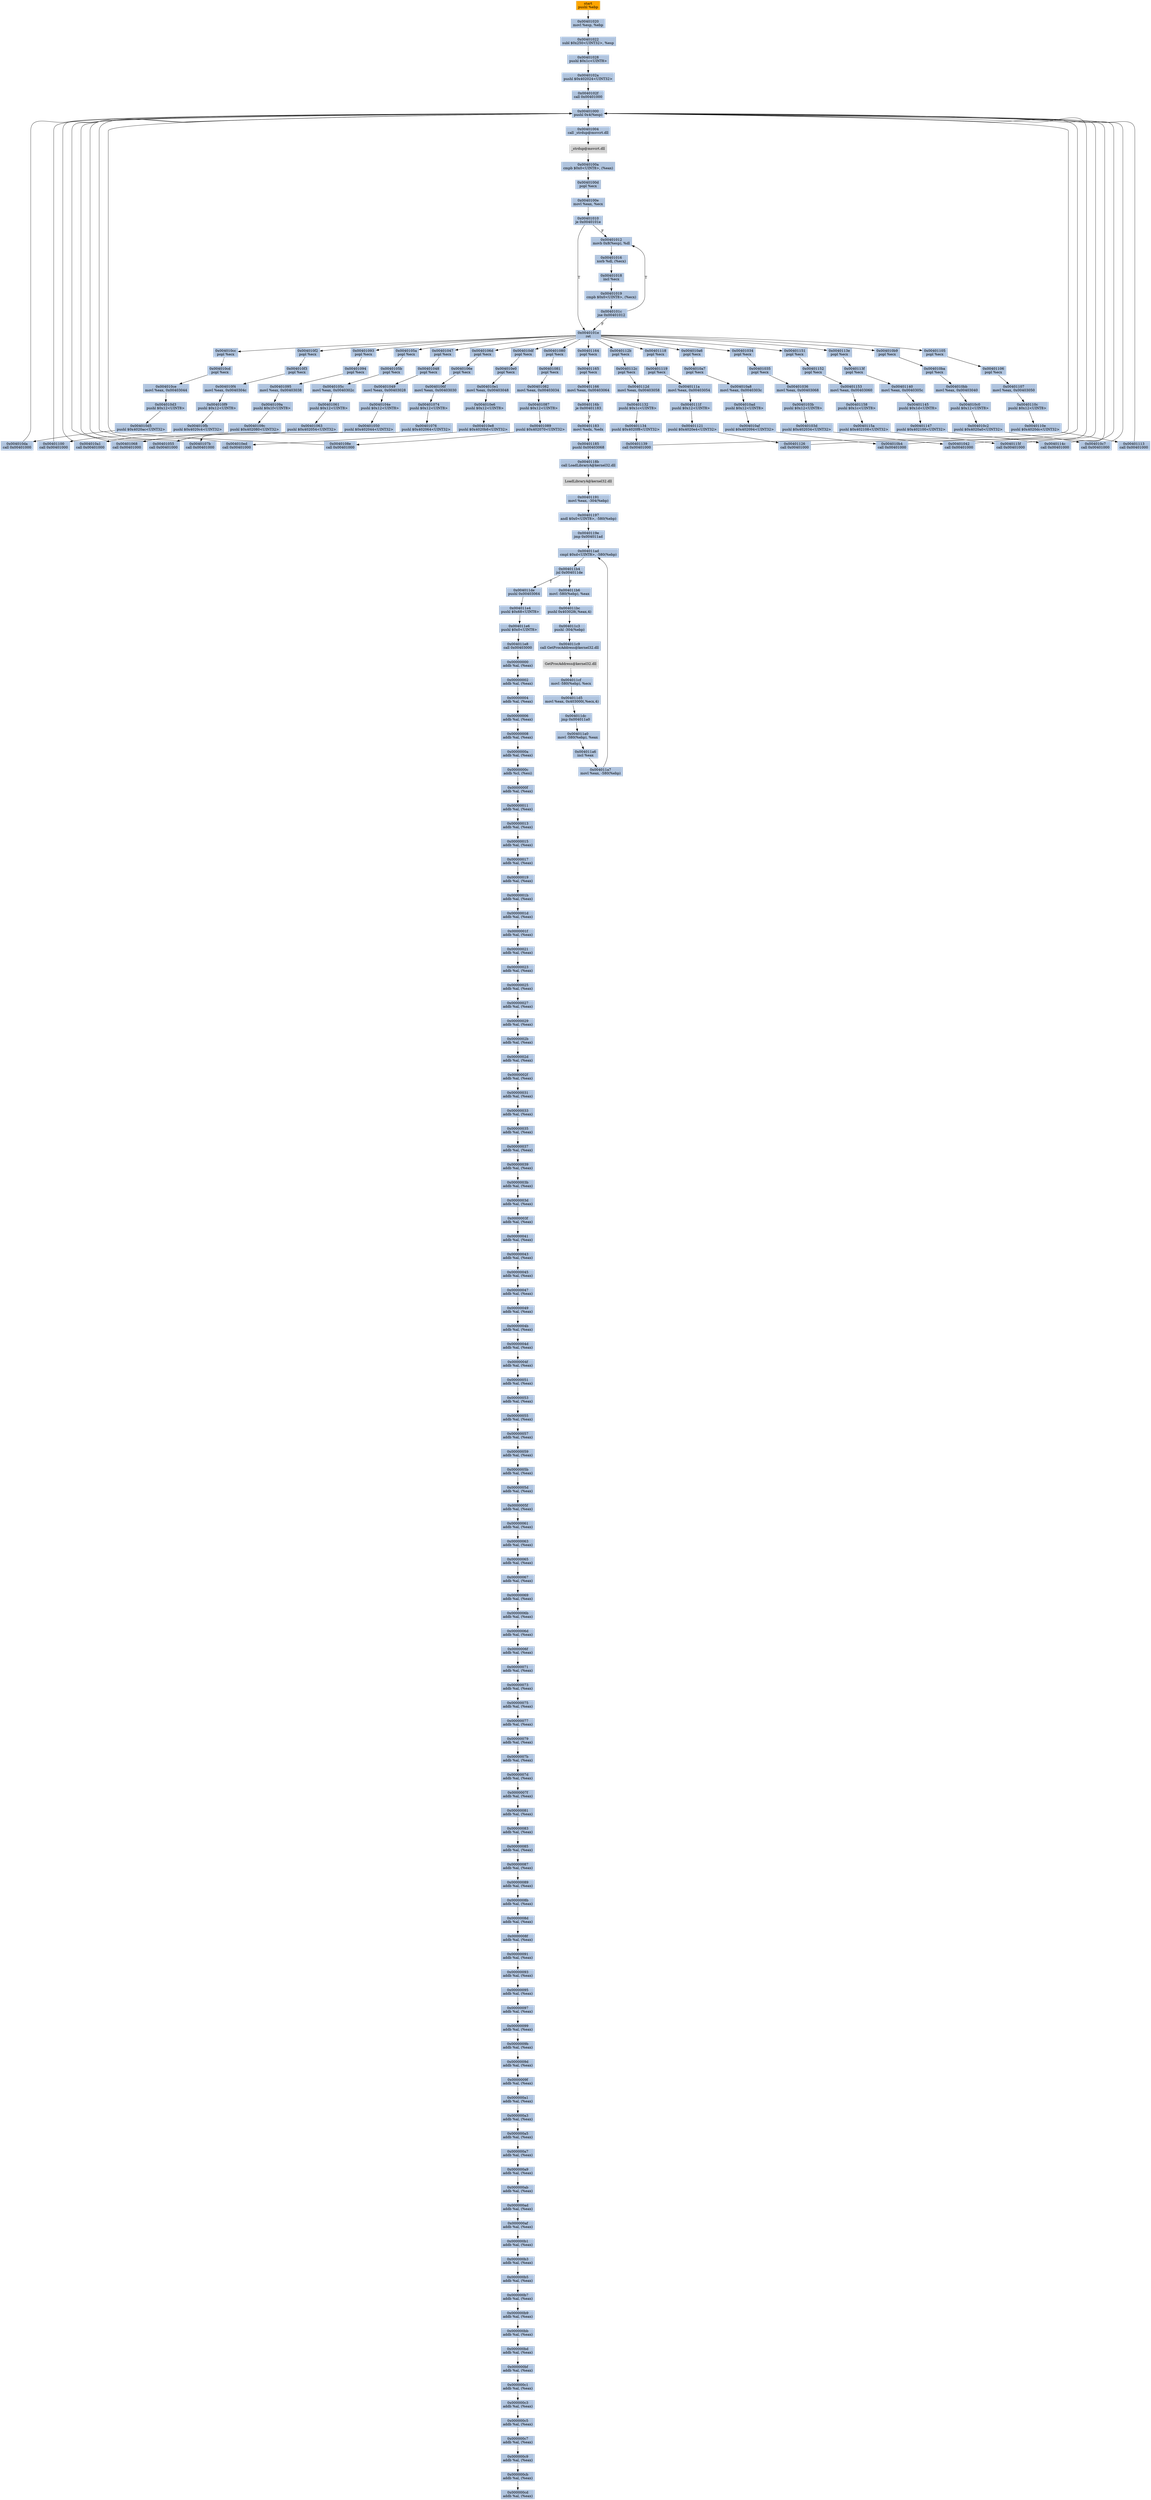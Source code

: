 digraph G {
node[shape=rectangle,style=filled,fillcolor=lightsteelblue,color=lightsteelblue]
bgcolor="transparent"
a0x0040101fpushl_ebp[label="start\npushl %ebp",color="lightgrey",fillcolor="orange"];
a0x00401020movl_esp_ebp[label="0x00401020\nmovl %esp, %ebp"];
a0x00401022subl_0x250UINT32_esp[label="0x00401022\nsubl $0x250<UINT32>, %esp"];
a0x00401028pushl_0x1cUINT8[label="0x00401028\npushl $0x1c<UINT8>"];
a0x0040102apushl_0x402024UINT32[label="0x0040102a\npushl $0x402024<UINT32>"];
a0x0040102fcall_0x00401000[label="0x0040102f\ncall 0x00401000"];
a0x00401000pushl_0x4esp_[label="0x00401000\npushl 0x4(%esp)"];
a0x00401004call__strdup_msvcrt_dll[label="0x00401004\ncall _strdup@msvcrt.dll"];
a_strdup_msvcrt_dll[label="_strdup@msvcrt.dll",color="lightgrey",fillcolor="lightgrey"];
a0x0040100acmpb_0x0UINT8_eax_[label="0x0040100a\ncmpb $0x0<UINT8>, (%eax)"];
a0x0040100dpopl_ecx[label="0x0040100d\npopl %ecx"];
a0x0040100emovl_eax_ecx[label="0x0040100e\nmovl %eax, %ecx"];
a0x00401010je_0x0040101e[label="0x00401010\nje 0x0040101e"];
a0x00401012movb_0x8esp__dl[label="0x00401012\nmovb 0x8(%esp), %dl"];
a0x0040101eret[label="0x0040101e\nret"];
a0x00401034popl_ecx[label="0x00401034\npopl %ecx"];
a0x00401035popl_ecx[label="0x00401035\npopl %ecx"];
a0x00401036movl_eax_0x00403068[label="0x00401036\nmovl %eax, 0x00403068"];
a0x0040103bpushl_0x12UINT8[label="0x0040103b\npushl $0x12<UINT8>"];
a0x0040103dpushl_0x402034UINT32[label="0x0040103d\npushl $0x402034<UINT32>"];
a0x00401042call_0x00401000[label="0x00401042\ncall 0x00401000"];
a0x00401047popl_ecx[label="0x00401047\npopl %ecx"];
a0x00401048popl_ecx[label="0x00401048\npopl %ecx"];
a0x00401049movl_eax_0x00403028[label="0x00401049\nmovl %eax, 0x00403028"];
a0x0040104epushl_0x12UINT8[label="0x0040104e\npushl $0x12<UINT8>"];
a0x00401050pushl_0x402044UINT32[label="0x00401050\npushl $0x402044<UINT32>"];
a0x00401055call_0x00401000[label="0x00401055\ncall 0x00401000"];
a0x0040105apopl_ecx[label="0x0040105a\npopl %ecx"];
a0x0040105bpopl_ecx[label="0x0040105b\npopl %ecx"];
a0x0040105cmovl_eax_0x0040302c[label="0x0040105c\nmovl %eax, 0x0040302c"];
a0x00401061pushl_0x12UINT8[label="0x00401061\npushl $0x12<UINT8>"];
a0x00401063pushl_0x402054UINT32[label="0x00401063\npushl $0x402054<UINT32>"];
a0x00401068call_0x00401000[label="0x00401068\ncall 0x00401000"];
a0x0040106dpopl_ecx[label="0x0040106d\npopl %ecx"];
a0x0040106epopl_ecx[label="0x0040106e\npopl %ecx"];
a0x0040106fmovl_eax_0x00403030[label="0x0040106f\nmovl %eax, 0x00403030"];
a0x00401074pushl_0x12UINT8[label="0x00401074\npushl $0x12<UINT8>"];
a0x00401076pushl_0x402064UINT32[label="0x00401076\npushl $0x402064<UINT32>"];
a0x0040107bcall_0x00401000[label="0x0040107b\ncall 0x00401000"];
a0x00401080popl_ecx[label="0x00401080\npopl %ecx"];
a0x00401081popl_ecx[label="0x00401081\npopl %ecx"];
a0x00401082movl_eax_0x00403034[label="0x00401082\nmovl %eax, 0x00403034"];
a0x00401087pushl_0x12UINT8[label="0x00401087\npushl $0x12<UINT8>"];
a0x00401089pushl_0x402070UINT32[label="0x00401089\npushl $0x402070<UINT32>"];
a0x0040108ecall_0x00401000[label="0x0040108e\ncall 0x00401000"];
a0x00401093popl_ecx[label="0x00401093\npopl %ecx"];
a0x00401094popl_ecx[label="0x00401094\npopl %ecx"];
a0x00401095movl_eax_0x00403038[label="0x00401095\nmovl %eax, 0x00403038"];
a0x0040109apushl_0x1fUINT8[label="0x0040109a\npushl $0x1f<UINT8>"];
a0x0040109cpushl_0x402080UINT32[label="0x0040109c\npushl $0x402080<UINT32>"];
a0x004010a1call_0x00401000[label="0x004010a1\ncall 0x00401000"];
a0x004010a6popl_ecx[label="0x004010a6\npopl %ecx"];
a0x004010a7popl_ecx[label="0x004010a7\npopl %ecx"];
a0x004010a8movl_eax_0x0040303c[label="0x004010a8\nmovl %eax, 0x0040303c"];
a0x004010adpushl_0x12UINT8[label="0x004010ad\npushl $0x12<UINT8>"];
a0x004010afpushl_0x402094UINT32[label="0x004010af\npushl $0x402094<UINT32>"];
a0x004010b4call_0x00401000[label="0x004010b4\ncall 0x00401000"];
a0x004010b9popl_ecx[label="0x004010b9\npopl %ecx"];
a0x004010bapopl_ecx[label="0x004010ba\npopl %ecx"];
a0x004010bbmovl_eax_0x00403040[label="0x004010bb\nmovl %eax, 0x00403040"];
a0x004010c0pushl_0x12UINT8[label="0x004010c0\npushl $0x12<UINT8>"];
a0x004010c2pushl_0x4020a0UINT32[label="0x004010c2\npushl $0x4020a0<UINT32>"];
a0x004010c7call_0x00401000[label="0x004010c7\ncall 0x00401000"];
a0x004010ccpopl_ecx[label="0x004010cc\npopl %ecx"];
a0x004010cdpopl_ecx[label="0x004010cd\npopl %ecx"];
a0x004010cemovl_eax_0x00403044[label="0x004010ce\nmovl %eax, 0x00403044"];
a0x004010d3pushl_0x12UINT8[label="0x004010d3\npushl $0x12<UINT8>"];
a0x004010d5pushl_0x4020acUINT32[label="0x004010d5\npushl $0x4020ac<UINT32>"];
a0x004010dacall_0x00401000[label="0x004010da\ncall 0x00401000"];
a0x004010dfpopl_ecx[label="0x004010df\npopl %ecx"];
a0x004010e0popl_ecx[label="0x004010e0\npopl %ecx"];
a0x004010e1movl_eax_0x00403048[label="0x004010e1\nmovl %eax, 0x00403048"];
a0x004010e6pushl_0x12UINT8[label="0x004010e6\npushl $0x12<UINT8>"];
a0x004010e8pushl_0x4020b8UINT32[label="0x004010e8\npushl $0x4020b8<UINT32>"];
a0x004010edcall_0x00401000[label="0x004010ed\ncall 0x00401000"];
a0x004010f2popl_ecx[label="0x004010f2\npopl %ecx"];
a0x004010f3popl_ecx[label="0x004010f3\npopl %ecx"];
a0x004010f4movl_eax_0x0040304c[label="0x004010f4\nmovl %eax, 0x0040304c"];
a0x004010f9pushl_0x12UINT8[label="0x004010f9\npushl $0x12<UINT8>"];
a0x004010fbpushl_0x4020c4UINT32[label="0x004010fb\npushl $0x4020c4<UINT32>"];
a0x00401100call_0x00401000[label="0x00401100\ncall 0x00401000"];
a0x00401105popl_ecx[label="0x00401105\npopl %ecx"];
a0x00401106popl_ecx[label="0x00401106\npopl %ecx"];
a0x00401107movl_eax_0x00403050[label="0x00401107\nmovl %eax, 0x00403050"];
a0x0040110cpushl_0x12UINT8[label="0x0040110c\npushl $0x12<UINT8>"];
a0x0040110epushl_0x4020dcUINT32[label="0x0040110e\npushl $0x4020dc<UINT32>"];
a0x00401113call_0x00401000[label="0x00401113\ncall 0x00401000"];
a0x00401118popl_ecx[label="0x00401118\npopl %ecx"];
a0x00401119popl_ecx[label="0x00401119\npopl %ecx"];
a0x0040111amovl_eax_0x00403054[label="0x0040111a\nmovl %eax, 0x00403054"];
a0x0040111fpushl_0x12UINT8[label="0x0040111f\npushl $0x12<UINT8>"];
a0x00401121pushl_0x4020e4UINT32[label="0x00401121\npushl $0x4020e4<UINT32>"];
a0x00401126call_0x00401000[label="0x00401126\ncall 0x00401000"];
a0x0040112bpopl_ecx[label="0x0040112b\npopl %ecx"];
a0x0040112cpopl_ecx[label="0x0040112c\npopl %ecx"];
a0x0040112dmovl_eax_0x00403058[label="0x0040112d\nmovl %eax, 0x00403058"];
a0x00401132pushl_0x1cUINT8[label="0x00401132\npushl $0x1c<UINT8>"];
a0x00401134pushl_0x4020f8UINT32[label="0x00401134\npushl $0x4020f8<UINT32>"];
a0x00401139call_0x00401000[label="0x00401139\ncall 0x00401000"];
a0x0040113epopl_ecx[label="0x0040113e\npopl %ecx"];
a0x0040113fpopl_ecx[label="0x0040113f\npopl %ecx"];
a0x00401140movl_eax_0x0040305c[label="0x00401140\nmovl %eax, 0x0040305c"];
a0x00401145pushl_0x1dUINT8[label="0x00401145\npushl $0x1d<UINT8>"];
a0x00401147pushl_0x402100UINT32[label="0x00401147\npushl $0x402100<UINT32>"];
a0x0040114ccall_0x00401000[label="0x0040114c\ncall 0x00401000"];
a0x00401151popl_ecx[label="0x00401151\npopl %ecx"];
a0x00401152popl_ecx[label="0x00401152\npopl %ecx"];
a0x00401153movl_eax_0x00403060[label="0x00401153\nmovl %eax, 0x00403060"];
a0x00401158pushl_0x1cUINT8[label="0x00401158\npushl $0x1c<UINT8>"];
a0x0040115apushl_0x402108UINT32[label="0x0040115a\npushl $0x402108<UINT32>"];
a0x0040115fcall_0x00401000[label="0x0040115f\ncall 0x00401000"];
a0x00401164popl_ecx[label="0x00401164\npopl %ecx"];
a0x00401165popl_ecx[label="0x00401165\npopl %ecx"];
a0x00401166movl_eax_0x00403064[label="0x00401166\nmovl %eax, 0x00403064"];
a0x0040116bje_0x00401183[label="0x0040116b\nje 0x00401183"];
a0x00401183movl_edx_edx[label="0x00401183\nmovl %edx, %edx"];
a0x00401185pushl_0x00403068[label="0x00401185\npushl 0x00403068"];
a0x0040118bcall_LoadLibraryA_kernel32_dll[label="0x0040118b\ncall LoadLibraryA@kernel32.dll"];
LoadLibraryA_kernel32_dll[label="LoadLibraryA@kernel32.dll",color="lightgrey",fillcolor="lightgrey"];
a0x00401191movl_eax__304ebp_[label="0x00401191\nmovl %eax, -304(%ebp)"];
a0x00401197andl_0x0UINT8__580ebp_[label="0x00401197\nandl $0x0<UINT8>, -580(%ebp)"];
a0x0040119ejmp_0x004011ad[label="0x0040119e\njmp 0x004011ad"];
a0x004011adcmpl_0xdUINT8__580ebp_[label="0x004011ad\ncmpl $0xd<UINT8>, -580(%ebp)"];
a0x004011b4jnl_0x004011de[label="0x004011b4\njnl 0x004011de"];
a0x004011b6movl__580ebp__eax[label="0x004011b6\nmovl -580(%ebp), %eax"];
a0x004011bcpushl_0x403028eax4_[label="0x004011bc\npushl 0x403028(,%eax,4)"];
a0x004011c3pushl__304ebp_[label="0x004011c3\npushl -304(%ebp)"];
a0x004011c9call_GetProcAddress_kernel32_dll[label="0x004011c9\ncall GetProcAddress@kernel32.dll"];
GetProcAddress_kernel32_dll[label="GetProcAddress@kernel32.dll",color="lightgrey",fillcolor="lightgrey"];
a0x004011cfmovl__580ebp__ecx[label="0x004011cf\nmovl -580(%ebp), %ecx"];
a0x004011d5movl_eax_0x403000ecx4_[label="0x004011d5\nmovl %eax, 0x403000(,%ecx,4)"];
a0x004011dcjmp_0x004011a0[label="0x004011dc\njmp 0x004011a0"];
a0x004011a0movl__580ebp__eax[label="0x004011a0\nmovl -580(%ebp), %eax"];
a0x004011a6incl_eax[label="0x004011a6\nincl %eax"];
a0x004011a7movl_eax__580ebp_[label="0x004011a7\nmovl %eax, -580(%ebp)"];
a0x004011depushl_0x00403064[label="0x004011de\npushl 0x00403064"];
a0x004011e4pushl_0x68UINT8[label="0x004011e4\npushl $0x68<UINT8>"];
a0x004011e6pushl_0x0UINT8[label="0x004011e6\npushl $0x0<UINT8>"];
a0x004011e8call_0x00403000[label="0x004011e8\ncall 0x00403000"];
a0x00000000addb_al_eax_[label="0x00000000\naddb %al, (%eax)"];
a0x00000002addb_al_eax_[label="0x00000002\naddb %al, (%eax)"];
a0x00000004addb_al_eax_[label="0x00000004\naddb %al, (%eax)"];
a0x00000006addb_al_eax_[label="0x00000006\naddb %al, (%eax)"];
a0x00000008addb_al_eax_[label="0x00000008\naddb %al, (%eax)"];
a0x0000000aaddb_al_eax_[label="0x0000000a\naddb %al, (%eax)"];
a0x0000000caddb_cl_esi_[label="0x0000000c\naddb %cl, (%esi)"];
a0x0000000faddb_al_eax_[label="0x0000000f\naddb %al, (%eax)"];
a0x00000011addb_al_eax_[label="0x00000011\naddb %al, (%eax)"];
a0x00000013addb_al_eax_[label="0x00000013\naddb %al, (%eax)"];
a0x00000015addb_al_eax_[label="0x00000015\naddb %al, (%eax)"];
a0x00000017addb_al_eax_[label="0x00000017\naddb %al, (%eax)"];
a0x00000019addb_al_eax_[label="0x00000019\naddb %al, (%eax)"];
a0x0000001baddb_al_eax_[label="0x0000001b\naddb %al, (%eax)"];
a0x0000001daddb_al_eax_[label="0x0000001d\naddb %al, (%eax)"];
a0x0000001faddb_al_eax_[label="0x0000001f\naddb %al, (%eax)"];
a0x00000021addb_al_eax_[label="0x00000021\naddb %al, (%eax)"];
a0x00000023addb_al_eax_[label="0x00000023\naddb %al, (%eax)"];
a0x00000025addb_al_eax_[label="0x00000025\naddb %al, (%eax)"];
a0x00000027addb_al_eax_[label="0x00000027\naddb %al, (%eax)"];
a0x00000029addb_al_eax_[label="0x00000029\naddb %al, (%eax)"];
a0x0000002baddb_al_eax_[label="0x0000002b\naddb %al, (%eax)"];
a0x0000002daddb_al_eax_[label="0x0000002d\naddb %al, (%eax)"];
a0x0000002faddb_al_eax_[label="0x0000002f\naddb %al, (%eax)"];
a0x00000031addb_al_eax_[label="0x00000031\naddb %al, (%eax)"];
a0x00000033addb_al_eax_[label="0x00000033\naddb %al, (%eax)"];
a0x00000035addb_al_eax_[label="0x00000035\naddb %al, (%eax)"];
a0x00000037addb_al_eax_[label="0x00000037\naddb %al, (%eax)"];
a0x00000039addb_al_eax_[label="0x00000039\naddb %al, (%eax)"];
a0x0000003baddb_al_eax_[label="0x0000003b\naddb %al, (%eax)"];
a0x0000003daddb_al_eax_[label="0x0000003d\naddb %al, (%eax)"];
a0x0000003faddb_al_eax_[label="0x0000003f\naddb %al, (%eax)"];
a0x00000041addb_al_eax_[label="0x00000041\naddb %al, (%eax)"];
a0x00000043addb_al_eax_[label="0x00000043\naddb %al, (%eax)"];
a0x00000045addb_al_eax_[label="0x00000045\naddb %al, (%eax)"];
a0x00000047addb_al_eax_[label="0x00000047\naddb %al, (%eax)"];
a0x00000049addb_al_eax_[label="0x00000049\naddb %al, (%eax)"];
a0x0000004baddb_al_eax_[label="0x0000004b\naddb %al, (%eax)"];
a0x0000004daddb_al_eax_[label="0x0000004d\naddb %al, (%eax)"];
a0x0000004faddb_al_eax_[label="0x0000004f\naddb %al, (%eax)"];
a0x00000051addb_al_eax_[label="0x00000051\naddb %al, (%eax)"];
a0x00000053addb_al_eax_[label="0x00000053\naddb %al, (%eax)"];
a0x00000055addb_al_eax_[label="0x00000055\naddb %al, (%eax)"];
a0x00000057addb_al_eax_[label="0x00000057\naddb %al, (%eax)"];
a0x00000059addb_al_eax_[label="0x00000059\naddb %al, (%eax)"];
a0x0000005baddb_al_eax_[label="0x0000005b\naddb %al, (%eax)"];
a0x0000005daddb_al_eax_[label="0x0000005d\naddb %al, (%eax)"];
a0x0000005faddb_al_eax_[label="0x0000005f\naddb %al, (%eax)"];
a0x00000061addb_al_eax_[label="0x00000061\naddb %al, (%eax)"];
a0x00000063addb_al_eax_[label="0x00000063\naddb %al, (%eax)"];
a0x00000065addb_al_eax_[label="0x00000065\naddb %al, (%eax)"];
a0x00000067addb_al_eax_[label="0x00000067\naddb %al, (%eax)"];
a0x00000069addb_al_eax_[label="0x00000069\naddb %al, (%eax)"];
a0x0000006baddb_al_eax_[label="0x0000006b\naddb %al, (%eax)"];
a0x0000006daddb_al_eax_[label="0x0000006d\naddb %al, (%eax)"];
a0x0000006faddb_al_eax_[label="0x0000006f\naddb %al, (%eax)"];
a0x00000071addb_al_eax_[label="0x00000071\naddb %al, (%eax)"];
a0x00000073addb_al_eax_[label="0x00000073\naddb %al, (%eax)"];
a0x00000075addb_al_eax_[label="0x00000075\naddb %al, (%eax)"];
a0x00000077addb_al_eax_[label="0x00000077\naddb %al, (%eax)"];
a0x00000079addb_al_eax_[label="0x00000079\naddb %al, (%eax)"];
a0x0000007baddb_al_eax_[label="0x0000007b\naddb %al, (%eax)"];
a0x0000007daddb_al_eax_[label="0x0000007d\naddb %al, (%eax)"];
a0x0000007faddb_al_eax_[label="0x0000007f\naddb %al, (%eax)"];
a0x00000081addb_al_eax_[label="0x00000081\naddb %al, (%eax)"];
a0x00000083addb_al_eax_[label="0x00000083\naddb %al, (%eax)"];
a0x00000085addb_al_eax_[label="0x00000085\naddb %al, (%eax)"];
a0x00000087addb_al_eax_[label="0x00000087\naddb %al, (%eax)"];
a0x00000089addb_al_eax_[label="0x00000089\naddb %al, (%eax)"];
a0x0000008baddb_al_eax_[label="0x0000008b\naddb %al, (%eax)"];
a0x0000008daddb_al_eax_[label="0x0000008d\naddb %al, (%eax)"];
a0x0000008faddb_al_eax_[label="0x0000008f\naddb %al, (%eax)"];
a0x00000091addb_al_eax_[label="0x00000091\naddb %al, (%eax)"];
a0x00000093addb_al_eax_[label="0x00000093\naddb %al, (%eax)"];
a0x00000095addb_al_eax_[label="0x00000095\naddb %al, (%eax)"];
a0x00000097addb_al_eax_[label="0x00000097\naddb %al, (%eax)"];
a0x00000099addb_al_eax_[label="0x00000099\naddb %al, (%eax)"];
a0x0000009baddb_al_eax_[label="0x0000009b\naddb %al, (%eax)"];
a0x0000009daddb_al_eax_[label="0x0000009d\naddb %al, (%eax)"];
a0x0000009faddb_al_eax_[label="0x0000009f\naddb %al, (%eax)"];
a0x000000a1addb_al_eax_[label="0x000000a1\naddb %al, (%eax)"];
a0x000000a3addb_al_eax_[label="0x000000a3\naddb %al, (%eax)"];
a0x000000a5addb_al_eax_[label="0x000000a5\naddb %al, (%eax)"];
a0x000000a7addb_al_eax_[label="0x000000a7\naddb %al, (%eax)"];
a0x000000a9addb_al_eax_[label="0x000000a9\naddb %al, (%eax)"];
a0x000000abaddb_al_eax_[label="0x000000ab\naddb %al, (%eax)"];
a0x000000adaddb_al_eax_[label="0x000000ad\naddb %al, (%eax)"];
a0x000000afaddb_al_eax_[label="0x000000af\naddb %al, (%eax)"];
a0x000000b1addb_al_eax_[label="0x000000b1\naddb %al, (%eax)"];
a0x000000b3addb_al_eax_[label="0x000000b3\naddb %al, (%eax)"];
a0x000000b5addb_al_eax_[label="0x000000b5\naddb %al, (%eax)"];
a0x000000b7addb_al_eax_[label="0x000000b7\naddb %al, (%eax)"];
a0x000000b9addb_al_eax_[label="0x000000b9\naddb %al, (%eax)"];
a0x000000bbaddb_al_eax_[label="0x000000bb\naddb %al, (%eax)"];
a0x000000bdaddb_al_eax_[label="0x000000bd\naddb %al, (%eax)"];
a0x000000bfaddb_al_eax_[label="0x000000bf\naddb %al, (%eax)"];
a0x000000c1addb_al_eax_[label="0x000000c1\naddb %al, (%eax)"];
a0x000000c3addb_al_eax_[label="0x000000c3\naddb %al, (%eax)"];
a0x000000c5addb_al_eax_[label="0x000000c5\naddb %al, (%eax)"];
a0x000000c7addb_al_eax_[label="0x000000c7\naddb %al, (%eax)"];
a0x000000c9addb_al_eax_[label="0x000000c9\naddb %al, (%eax)"];
a0x000000cbaddb_al_eax_[label="0x000000cb\naddb %al, (%eax)"];
a0x000000cdaddb_al_eax_[label="0x000000cd\naddb %al, (%eax)"];
a0x00401016xorb_dl_ecx_[label="0x00401016\nxorb %dl, (%ecx)"];
a0x00401018incl_ecx[label="0x00401018\nincl %ecx"];
a0x00401019cmpb_0x0UINT8_ecx_[label="0x00401019\ncmpb $0x0<UINT8>, (%ecx)"];
a0x0040101cjne_0x00401012[label="0x0040101c\njne 0x00401012"];
a0x0040101fpushl_ebp -> a0x00401020movl_esp_ebp [color="#000000"];
a0x00401020movl_esp_ebp -> a0x00401022subl_0x250UINT32_esp [color="#000000"];
a0x00401022subl_0x250UINT32_esp -> a0x00401028pushl_0x1cUINT8 [color="#000000"];
a0x00401028pushl_0x1cUINT8 -> a0x0040102apushl_0x402024UINT32 [color="#000000"];
a0x0040102apushl_0x402024UINT32 -> a0x0040102fcall_0x00401000 [color="#000000"];
a0x0040102fcall_0x00401000 -> a0x00401000pushl_0x4esp_ [color="#000000"];
a0x00401000pushl_0x4esp_ -> a0x00401004call__strdup_msvcrt_dll [color="#000000"];
a0x00401004call__strdup_msvcrt_dll -> a_strdup_msvcrt_dll [color="#000000"];
a_strdup_msvcrt_dll -> a0x0040100acmpb_0x0UINT8_eax_ [color="#000000"];
a0x0040100acmpb_0x0UINT8_eax_ -> a0x0040100dpopl_ecx [color="#000000"];
a0x0040100dpopl_ecx -> a0x0040100emovl_eax_ecx [color="#000000"];
a0x0040100emovl_eax_ecx -> a0x00401010je_0x0040101e [color="#000000"];
a0x00401010je_0x0040101e -> a0x00401012movb_0x8esp__dl [color="#000000",label="F"];
a0x00401010je_0x0040101e -> a0x0040101eret [color="#000000",label="T"];
a0x0040101eret -> a0x00401034popl_ecx [color="#000000"];
a0x00401034popl_ecx -> a0x00401035popl_ecx [color="#000000"];
a0x00401035popl_ecx -> a0x00401036movl_eax_0x00403068 [color="#000000"];
a0x00401036movl_eax_0x00403068 -> a0x0040103bpushl_0x12UINT8 [color="#000000"];
a0x0040103bpushl_0x12UINT8 -> a0x0040103dpushl_0x402034UINT32 [color="#000000"];
a0x0040103dpushl_0x402034UINT32 -> a0x00401042call_0x00401000 [color="#000000"];
a0x00401042call_0x00401000 -> a0x00401000pushl_0x4esp_ [color="#000000"];
a0x0040101eret -> a0x00401047popl_ecx [color="#000000"];
a0x00401047popl_ecx -> a0x00401048popl_ecx [color="#000000"];
a0x00401048popl_ecx -> a0x00401049movl_eax_0x00403028 [color="#000000"];
a0x00401049movl_eax_0x00403028 -> a0x0040104epushl_0x12UINT8 [color="#000000"];
a0x0040104epushl_0x12UINT8 -> a0x00401050pushl_0x402044UINT32 [color="#000000"];
a0x00401050pushl_0x402044UINT32 -> a0x00401055call_0x00401000 [color="#000000"];
a0x00401055call_0x00401000 -> a0x00401000pushl_0x4esp_ [color="#000000"];
a0x0040101eret -> a0x0040105apopl_ecx [color="#000000"];
a0x0040105apopl_ecx -> a0x0040105bpopl_ecx [color="#000000"];
a0x0040105bpopl_ecx -> a0x0040105cmovl_eax_0x0040302c [color="#000000"];
a0x0040105cmovl_eax_0x0040302c -> a0x00401061pushl_0x12UINT8 [color="#000000"];
a0x00401061pushl_0x12UINT8 -> a0x00401063pushl_0x402054UINT32 [color="#000000"];
a0x00401063pushl_0x402054UINT32 -> a0x00401068call_0x00401000 [color="#000000"];
a0x00401068call_0x00401000 -> a0x00401000pushl_0x4esp_ [color="#000000"];
a0x0040101eret -> a0x0040106dpopl_ecx [color="#000000"];
a0x0040106dpopl_ecx -> a0x0040106epopl_ecx [color="#000000"];
a0x0040106epopl_ecx -> a0x0040106fmovl_eax_0x00403030 [color="#000000"];
a0x0040106fmovl_eax_0x00403030 -> a0x00401074pushl_0x12UINT8 [color="#000000"];
a0x00401074pushl_0x12UINT8 -> a0x00401076pushl_0x402064UINT32 [color="#000000"];
a0x00401076pushl_0x402064UINT32 -> a0x0040107bcall_0x00401000 [color="#000000"];
a0x0040107bcall_0x00401000 -> a0x00401000pushl_0x4esp_ [color="#000000"];
a0x0040101eret -> a0x00401080popl_ecx [color="#000000"];
a0x00401080popl_ecx -> a0x00401081popl_ecx [color="#000000"];
a0x00401081popl_ecx -> a0x00401082movl_eax_0x00403034 [color="#000000"];
a0x00401082movl_eax_0x00403034 -> a0x00401087pushl_0x12UINT8 [color="#000000"];
a0x00401087pushl_0x12UINT8 -> a0x00401089pushl_0x402070UINT32 [color="#000000"];
a0x00401089pushl_0x402070UINT32 -> a0x0040108ecall_0x00401000 [color="#000000"];
a0x0040108ecall_0x00401000 -> a0x00401000pushl_0x4esp_ [color="#000000"];
a0x0040101eret -> a0x00401093popl_ecx [color="#000000"];
a0x00401093popl_ecx -> a0x00401094popl_ecx [color="#000000"];
a0x00401094popl_ecx -> a0x00401095movl_eax_0x00403038 [color="#000000"];
a0x00401095movl_eax_0x00403038 -> a0x0040109apushl_0x1fUINT8 [color="#000000"];
a0x0040109apushl_0x1fUINT8 -> a0x0040109cpushl_0x402080UINT32 [color="#000000"];
a0x0040109cpushl_0x402080UINT32 -> a0x004010a1call_0x00401000 [color="#000000"];
a0x004010a1call_0x00401000 -> a0x00401000pushl_0x4esp_ [color="#000000"];
a0x0040101eret -> a0x004010a6popl_ecx [color="#000000"];
a0x004010a6popl_ecx -> a0x004010a7popl_ecx [color="#000000"];
a0x004010a7popl_ecx -> a0x004010a8movl_eax_0x0040303c [color="#000000"];
a0x004010a8movl_eax_0x0040303c -> a0x004010adpushl_0x12UINT8 [color="#000000"];
a0x004010adpushl_0x12UINT8 -> a0x004010afpushl_0x402094UINT32 [color="#000000"];
a0x004010afpushl_0x402094UINT32 -> a0x004010b4call_0x00401000 [color="#000000"];
a0x004010b4call_0x00401000 -> a0x00401000pushl_0x4esp_ [color="#000000"];
a0x0040101eret -> a0x004010b9popl_ecx [color="#000000"];
a0x004010b9popl_ecx -> a0x004010bapopl_ecx [color="#000000"];
a0x004010bapopl_ecx -> a0x004010bbmovl_eax_0x00403040 [color="#000000"];
a0x004010bbmovl_eax_0x00403040 -> a0x004010c0pushl_0x12UINT8 [color="#000000"];
a0x004010c0pushl_0x12UINT8 -> a0x004010c2pushl_0x4020a0UINT32 [color="#000000"];
a0x004010c2pushl_0x4020a0UINT32 -> a0x004010c7call_0x00401000 [color="#000000"];
a0x004010c7call_0x00401000 -> a0x00401000pushl_0x4esp_ [color="#000000"];
a0x0040101eret -> a0x004010ccpopl_ecx [color="#000000"];
a0x004010ccpopl_ecx -> a0x004010cdpopl_ecx [color="#000000"];
a0x004010cdpopl_ecx -> a0x004010cemovl_eax_0x00403044 [color="#000000"];
a0x004010cemovl_eax_0x00403044 -> a0x004010d3pushl_0x12UINT8 [color="#000000"];
a0x004010d3pushl_0x12UINT8 -> a0x004010d5pushl_0x4020acUINT32 [color="#000000"];
a0x004010d5pushl_0x4020acUINT32 -> a0x004010dacall_0x00401000 [color="#000000"];
a0x004010dacall_0x00401000 -> a0x00401000pushl_0x4esp_ [color="#000000"];
a0x0040101eret -> a0x004010dfpopl_ecx [color="#000000"];
a0x004010dfpopl_ecx -> a0x004010e0popl_ecx [color="#000000"];
a0x004010e0popl_ecx -> a0x004010e1movl_eax_0x00403048 [color="#000000"];
a0x004010e1movl_eax_0x00403048 -> a0x004010e6pushl_0x12UINT8 [color="#000000"];
a0x004010e6pushl_0x12UINT8 -> a0x004010e8pushl_0x4020b8UINT32 [color="#000000"];
a0x004010e8pushl_0x4020b8UINT32 -> a0x004010edcall_0x00401000 [color="#000000"];
a0x004010edcall_0x00401000 -> a0x00401000pushl_0x4esp_ [color="#000000"];
a0x0040101eret -> a0x004010f2popl_ecx [color="#000000"];
a0x004010f2popl_ecx -> a0x004010f3popl_ecx [color="#000000"];
a0x004010f3popl_ecx -> a0x004010f4movl_eax_0x0040304c [color="#000000"];
a0x004010f4movl_eax_0x0040304c -> a0x004010f9pushl_0x12UINT8 [color="#000000"];
a0x004010f9pushl_0x12UINT8 -> a0x004010fbpushl_0x4020c4UINT32 [color="#000000"];
a0x004010fbpushl_0x4020c4UINT32 -> a0x00401100call_0x00401000 [color="#000000"];
a0x00401100call_0x00401000 -> a0x00401000pushl_0x4esp_ [color="#000000"];
a0x0040101eret -> a0x00401105popl_ecx [color="#000000"];
a0x00401105popl_ecx -> a0x00401106popl_ecx [color="#000000"];
a0x00401106popl_ecx -> a0x00401107movl_eax_0x00403050 [color="#000000"];
a0x00401107movl_eax_0x00403050 -> a0x0040110cpushl_0x12UINT8 [color="#000000"];
a0x0040110cpushl_0x12UINT8 -> a0x0040110epushl_0x4020dcUINT32 [color="#000000"];
a0x0040110epushl_0x4020dcUINT32 -> a0x00401113call_0x00401000 [color="#000000"];
a0x00401113call_0x00401000 -> a0x00401000pushl_0x4esp_ [color="#000000"];
a0x0040101eret -> a0x00401118popl_ecx [color="#000000"];
a0x00401118popl_ecx -> a0x00401119popl_ecx [color="#000000"];
a0x00401119popl_ecx -> a0x0040111amovl_eax_0x00403054 [color="#000000"];
a0x0040111amovl_eax_0x00403054 -> a0x0040111fpushl_0x12UINT8 [color="#000000"];
a0x0040111fpushl_0x12UINT8 -> a0x00401121pushl_0x4020e4UINT32 [color="#000000"];
a0x00401121pushl_0x4020e4UINT32 -> a0x00401126call_0x00401000 [color="#000000"];
a0x00401126call_0x00401000 -> a0x00401000pushl_0x4esp_ [color="#000000"];
a0x0040101eret -> a0x0040112bpopl_ecx [color="#000000"];
a0x0040112bpopl_ecx -> a0x0040112cpopl_ecx [color="#000000"];
a0x0040112cpopl_ecx -> a0x0040112dmovl_eax_0x00403058 [color="#000000"];
a0x0040112dmovl_eax_0x00403058 -> a0x00401132pushl_0x1cUINT8 [color="#000000"];
a0x00401132pushl_0x1cUINT8 -> a0x00401134pushl_0x4020f8UINT32 [color="#000000"];
a0x00401134pushl_0x4020f8UINT32 -> a0x00401139call_0x00401000 [color="#000000"];
a0x00401139call_0x00401000 -> a0x00401000pushl_0x4esp_ [color="#000000"];
a0x0040101eret -> a0x0040113epopl_ecx [color="#000000"];
a0x0040113epopl_ecx -> a0x0040113fpopl_ecx [color="#000000"];
a0x0040113fpopl_ecx -> a0x00401140movl_eax_0x0040305c [color="#000000"];
a0x00401140movl_eax_0x0040305c -> a0x00401145pushl_0x1dUINT8 [color="#000000"];
a0x00401145pushl_0x1dUINT8 -> a0x00401147pushl_0x402100UINT32 [color="#000000"];
a0x00401147pushl_0x402100UINT32 -> a0x0040114ccall_0x00401000 [color="#000000"];
a0x0040114ccall_0x00401000 -> a0x00401000pushl_0x4esp_ [color="#000000"];
a0x0040101eret -> a0x00401151popl_ecx [color="#000000"];
a0x00401151popl_ecx -> a0x00401152popl_ecx [color="#000000"];
a0x00401152popl_ecx -> a0x00401153movl_eax_0x00403060 [color="#000000"];
a0x00401153movl_eax_0x00403060 -> a0x00401158pushl_0x1cUINT8 [color="#000000"];
a0x00401158pushl_0x1cUINT8 -> a0x0040115apushl_0x402108UINT32 [color="#000000"];
a0x0040115apushl_0x402108UINT32 -> a0x0040115fcall_0x00401000 [color="#000000"];
a0x0040115fcall_0x00401000 -> a0x00401000pushl_0x4esp_ [color="#000000"];
a0x0040101eret -> a0x00401164popl_ecx [color="#000000"];
a0x00401164popl_ecx -> a0x00401165popl_ecx [color="#000000"];
a0x00401165popl_ecx -> a0x00401166movl_eax_0x00403064 [color="#000000"];
a0x00401166movl_eax_0x00403064 -> a0x0040116bje_0x00401183 [color="#000000"];
a0x0040116bje_0x00401183 -> a0x00401183movl_edx_edx [color="#000000",label="T"];
a0x00401183movl_edx_edx -> a0x00401185pushl_0x00403068 [color="#000000"];
a0x00401185pushl_0x00403068 -> a0x0040118bcall_LoadLibraryA_kernel32_dll [color="#000000"];
a0x0040118bcall_LoadLibraryA_kernel32_dll -> LoadLibraryA_kernel32_dll [color="#000000"];
LoadLibraryA_kernel32_dll -> a0x00401191movl_eax__304ebp_ [color="#000000"];
a0x00401191movl_eax__304ebp_ -> a0x00401197andl_0x0UINT8__580ebp_ [color="#000000"];
a0x00401197andl_0x0UINT8__580ebp_ -> a0x0040119ejmp_0x004011ad [color="#000000"];
a0x0040119ejmp_0x004011ad -> a0x004011adcmpl_0xdUINT8__580ebp_ [color="#000000"];
a0x004011adcmpl_0xdUINT8__580ebp_ -> a0x004011b4jnl_0x004011de [color="#000000"];
a0x004011b4jnl_0x004011de -> a0x004011b6movl__580ebp__eax [color="#000000",label="F"];
a0x004011b6movl__580ebp__eax -> a0x004011bcpushl_0x403028eax4_ [color="#000000"];
a0x004011bcpushl_0x403028eax4_ -> a0x004011c3pushl__304ebp_ [color="#000000"];
a0x004011c3pushl__304ebp_ -> a0x004011c9call_GetProcAddress_kernel32_dll [color="#000000"];
a0x004011c9call_GetProcAddress_kernel32_dll -> GetProcAddress_kernel32_dll [color="#000000"];
GetProcAddress_kernel32_dll -> a0x004011cfmovl__580ebp__ecx [color="#000000"];
a0x004011cfmovl__580ebp__ecx -> a0x004011d5movl_eax_0x403000ecx4_ [color="#000000"];
a0x004011d5movl_eax_0x403000ecx4_ -> a0x004011dcjmp_0x004011a0 [color="#000000"];
a0x004011dcjmp_0x004011a0 -> a0x004011a0movl__580ebp__eax [color="#000000"];
a0x004011a0movl__580ebp__eax -> a0x004011a6incl_eax [color="#000000"];
a0x004011a6incl_eax -> a0x004011a7movl_eax__580ebp_ [color="#000000"];
a0x004011a7movl_eax__580ebp_ -> a0x004011adcmpl_0xdUINT8__580ebp_ [color="#000000"];
a0x004011b4jnl_0x004011de -> a0x004011depushl_0x00403064 [color="#000000",label="T"];
a0x004011depushl_0x00403064 -> a0x004011e4pushl_0x68UINT8 [color="#000000"];
a0x004011e4pushl_0x68UINT8 -> a0x004011e6pushl_0x0UINT8 [color="#000000"];
a0x004011e6pushl_0x0UINT8 -> a0x004011e8call_0x00403000 [color="#000000"];
a0x004011e8call_0x00403000 -> a0x00000000addb_al_eax_ [color="#000000"];
a0x00000000addb_al_eax_ -> a0x00000002addb_al_eax_ [color="#000000"];
a0x00000002addb_al_eax_ -> a0x00000004addb_al_eax_ [color="#000000"];
a0x00000004addb_al_eax_ -> a0x00000006addb_al_eax_ [color="#000000"];
a0x00000006addb_al_eax_ -> a0x00000008addb_al_eax_ [color="#000000"];
a0x00000008addb_al_eax_ -> a0x0000000aaddb_al_eax_ [color="#000000"];
a0x0000000aaddb_al_eax_ -> a0x0000000caddb_cl_esi_ [color="#000000"];
a0x0000000caddb_cl_esi_ -> a0x0000000faddb_al_eax_ [color="#000000"];
a0x0000000faddb_al_eax_ -> a0x00000011addb_al_eax_ [color="#000000"];
a0x00000011addb_al_eax_ -> a0x00000013addb_al_eax_ [color="#000000"];
a0x00000013addb_al_eax_ -> a0x00000015addb_al_eax_ [color="#000000"];
a0x00000015addb_al_eax_ -> a0x00000017addb_al_eax_ [color="#000000"];
a0x00000017addb_al_eax_ -> a0x00000019addb_al_eax_ [color="#000000"];
a0x00000019addb_al_eax_ -> a0x0000001baddb_al_eax_ [color="#000000"];
a0x0000001baddb_al_eax_ -> a0x0000001daddb_al_eax_ [color="#000000"];
a0x0000001daddb_al_eax_ -> a0x0000001faddb_al_eax_ [color="#000000"];
a0x0000001faddb_al_eax_ -> a0x00000021addb_al_eax_ [color="#000000"];
a0x00000021addb_al_eax_ -> a0x00000023addb_al_eax_ [color="#000000"];
a0x00000023addb_al_eax_ -> a0x00000025addb_al_eax_ [color="#000000"];
a0x00000025addb_al_eax_ -> a0x00000027addb_al_eax_ [color="#000000"];
a0x00000027addb_al_eax_ -> a0x00000029addb_al_eax_ [color="#000000"];
a0x00000029addb_al_eax_ -> a0x0000002baddb_al_eax_ [color="#000000"];
a0x0000002baddb_al_eax_ -> a0x0000002daddb_al_eax_ [color="#000000"];
a0x0000002daddb_al_eax_ -> a0x0000002faddb_al_eax_ [color="#000000"];
a0x0000002faddb_al_eax_ -> a0x00000031addb_al_eax_ [color="#000000"];
a0x00000031addb_al_eax_ -> a0x00000033addb_al_eax_ [color="#000000"];
a0x00000033addb_al_eax_ -> a0x00000035addb_al_eax_ [color="#000000"];
a0x00000035addb_al_eax_ -> a0x00000037addb_al_eax_ [color="#000000"];
a0x00000037addb_al_eax_ -> a0x00000039addb_al_eax_ [color="#000000"];
a0x00000039addb_al_eax_ -> a0x0000003baddb_al_eax_ [color="#000000"];
a0x0000003baddb_al_eax_ -> a0x0000003daddb_al_eax_ [color="#000000"];
a0x0000003daddb_al_eax_ -> a0x0000003faddb_al_eax_ [color="#000000"];
a0x0000003faddb_al_eax_ -> a0x00000041addb_al_eax_ [color="#000000"];
a0x00000041addb_al_eax_ -> a0x00000043addb_al_eax_ [color="#000000"];
a0x00000043addb_al_eax_ -> a0x00000045addb_al_eax_ [color="#000000"];
a0x00000045addb_al_eax_ -> a0x00000047addb_al_eax_ [color="#000000"];
a0x00000047addb_al_eax_ -> a0x00000049addb_al_eax_ [color="#000000"];
a0x00000049addb_al_eax_ -> a0x0000004baddb_al_eax_ [color="#000000"];
a0x0000004baddb_al_eax_ -> a0x0000004daddb_al_eax_ [color="#000000"];
a0x0000004daddb_al_eax_ -> a0x0000004faddb_al_eax_ [color="#000000"];
a0x0000004faddb_al_eax_ -> a0x00000051addb_al_eax_ [color="#000000"];
a0x00000051addb_al_eax_ -> a0x00000053addb_al_eax_ [color="#000000"];
a0x00000053addb_al_eax_ -> a0x00000055addb_al_eax_ [color="#000000"];
a0x00000055addb_al_eax_ -> a0x00000057addb_al_eax_ [color="#000000"];
a0x00000057addb_al_eax_ -> a0x00000059addb_al_eax_ [color="#000000"];
a0x00000059addb_al_eax_ -> a0x0000005baddb_al_eax_ [color="#000000"];
a0x0000005baddb_al_eax_ -> a0x0000005daddb_al_eax_ [color="#000000"];
a0x0000005daddb_al_eax_ -> a0x0000005faddb_al_eax_ [color="#000000"];
a0x0000005faddb_al_eax_ -> a0x00000061addb_al_eax_ [color="#000000"];
a0x00000061addb_al_eax_ -> a0x00000063addb_al_eax_ [color="#000000"];
a0x00000063addb_al_eax_ -> a0x00000065addb_al_eax_ [color="#000000"];
a0x00000065addb_al_eax_ -> a0x00000067addb_al_eax_ [color="#000000"];
a0x00000067addb_al_eax_ -> a0x00000069addb_al_eax_ [color="#000000"];
a0x00000069addb_al_eax_ -> a0x0000006baddb_al_eax_ [color="#000000"];
a0x0000006baddb_al_eax_ -> a0x0000006daddb_al_eax_ [color="#000000"];
a0x0000006daddb_al_eax_ -> a0x0000006faddb_al_eax_ [color="#000000"];
a0x0000006faddb_al_eax_ -> a0x00000071addb_al_eax_ [color="#000000"];
a0x00000071addb_al_eax_ -> a0x00000073addb_al_eax_ [color="#000000"];
a0x00000073addb_al_eax_ -> a0x00000075addb_al_eax_ [color="#000000"];
a0x00000075addb_al_eax_ -> a0x00000077addb_al_eax_ [color="#000000"];
a0x00000077addb_al_eax_ -> a0x00000079addb_al_eax_ [color="#000000"];
a0x00000079addb_al_eax_ -> a0x0000007baddb_al_eax_ [color="#000000"];
a0x0000007baddb_al_eax_ -> a0x0000007daddb_al_eax_ [color="#000000"];
a0x0000007daddb_al_eax_ -> a0x0000007faddb_al_eax_ [color="#000000"];
a0x0000007faddb_al_eax_ -> a0x00000081addb_al_eax_ [color="#000000"];
a0x00000081addb_al_eax_ -> a0x00000083addb_al_eax_ [color="#000000"];
a0x00000083addb_al_eax_ -> a0x00000085addb_al_eax_ [color="#000000"];
a0x00000085addb_al_eax_ -> a0x00000087addb_al_eax_ [color="#000000"];
a0x00000087addb_al_eax_ -> a0x00000089addb_al_eax_ [color="#000000"];
a0x00000089addb_al_eax_ -> a0x0000008baddb_al_eax_ [color="#000000"];
a0x0000008baddb_al_eax_ -> a0x0000008daddb_al_eax_ [color="#000000"];
a0x0000008daddb_al_eax_ -> a0x0000008faddb_al_eax_ [color="#000000"];
a0x0000008faddb_al_eax_ -> a0x00000091addb_al_eax_ [color="#000000"];
a0x00000091addb_al_eax_ -> a0x00000093addb_al_eax_ [color="#000000"];
a0x00000093addb_al_eax_ -> a0x00000095addb_al_eax_ [color="#000000"];
a0x00000095addb_al_eax_ -> a0x00000097addb_al_eax_ [color="#000000"];
a0x00000097addb_al_eax_ -> a0x00000099addb_al_eax_ [color="#000000"];
a0x00000099addb_al_eax_ -> a0x0000009baddb_al_eax_ [color="#000000"];
a0x0000009baddb_al_eax_ -> a0x0000009daddb_al_eax_ [color="#000000"];
a0x0000009daddb_al_eax_ -> a0x0000009faddb_al_eax_ [color="#000000"];
a0x0000009faddb_al_eax_ -> a0x000000a1addb_al_eax_ [color="#000000"];
a0x000000a1addb_al_eax_ -> a0x000000a3addb_al_eax_ [color="#000000"];
a0x000000a3addb_al_eax_ -> a0x000000a5addb_al_eax_ [color="#000000"];
a0x000000a5addb_al_eax_ -> a0x000000a7addb_al_eax_ [color="#000000"];
a0x000000a7addb_al_eax_ -> a0x000000a9addb_al_eax_ [color="#000000"];
a0x000000a9addb_al_eax_ -> a0x000000abaddb_al_eax_ [color="#000000"];
a0x000000abaddb_al_eax_ -> a0x000000adaddb_al_eax_ [color="#000000"];
a0x000000adaddb_al_eax_ -> a0x000000afaddb_al_eax_ [color="#000000"];
a0x000000afaddb_al_eax_ -> a0x000000b1addb_al_eax_ [color="#000000"];
a0x000000b1addb_al_eax_ -> a0x000000b3addb_al_eax_ [color="#000000"];
a0x000000b3addb_al_eax_ -> a0x000000b5addb_al_eax_ [color="#000000"];
a0x000000b5addb_al_eax_ -> a0x000000b7addb_al_eax_ [color="#000000"];
a0x000000b7addb_al_eax_ -> a0x000000b9addb_al_eax_ [color="#000000"];
a0x000000b9addb_al_eax_ -> a0x000000bbaddb_al_eax_ [color="#000000"];
a0x000000bbaddb_al_eax_ -> a0x000000bdaddb_al_eax_ [color="#000000"];
a0x000000bdaddb_al_eax_ -> a0x000000bfaddb_al_eax_ [color="#000000"];
a0x000000bfaddb_al_eax_ -> a0x000000c1addb_al_eax_ [color="#000000"];
a0x000000c1addb_al_eax_ -> a0x000000c3addb_al_eax_ [color="#000000"];
a0x000000c3addb_al_eax_ -> a0x000000c5addb_al_eax_ [color="#000000"];
a0x000000c5addb_al_eax_ -> a0x000000c7addb_al_eax_ [color="#000000"];
a0x000000c7addb_al_eax_ -> a0x000000c9addb_al_eax_ [color="#000000"];
a0x000000c9addb_al_eax_ -> a0x000000cbaddb_al_eax_ [color="#000000"];
a0x000000cbaddb_al_eax_ -> a0x000000cdaddb_al_eax_ [color="#000000"];
a0x00401012movb_0x8esp__dl -> a0x00401016xorb_dl_ecx_ [color="#000000"];
a0x00401016xorb_dl_ecx_ -> a0x00401018incl_ecx [color="#000000"];
a0x00401018incl_ecx -> a0x00401019cmpb_0x0UINT8_ecx_ [color="#000000"];
a0x00401019cmpb_0x0UINT8_ecx_ -> a0x0040101cjne_0x00401012 [color="#000000"];
a0x0040101cjne_0x00401012 -> a0x0040101eret [color="#000000",label="F"];
a0x0040101cjne_0x00401012 -> a0x00401012movb_0x8esp__dl [color="#000000",label="T"];
}
